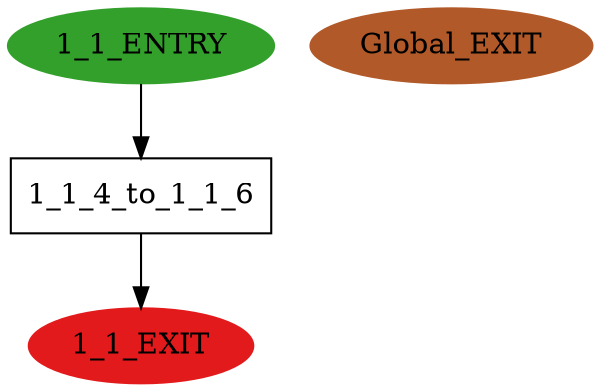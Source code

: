 digraph model { 
compound=true; 
node  [style="filled", colorscheme="paired12"];  "1_1_ENTRY" [shape=ellipse, color=4, style=filled];
  "Global_EXIT" [shape=ellipse, color=12, style=filled];
  "1_1_EXIT" [shape=ellipse, color=6, style=filled];
  "1_1_4_to_1_1_6" [shape=box, style=""];
  "1_1_4_to_1_1_6" [label="1_1_4_to_1_1_6\n"];
  "1_1_4_to_1_1_6" -> "1_1_EXIT" [label="", arrowhead="normal"];
  "1_1_ENTRY" -> "1_1_4_to_1_1_6" [label="", arrowhead="normal"];
}
